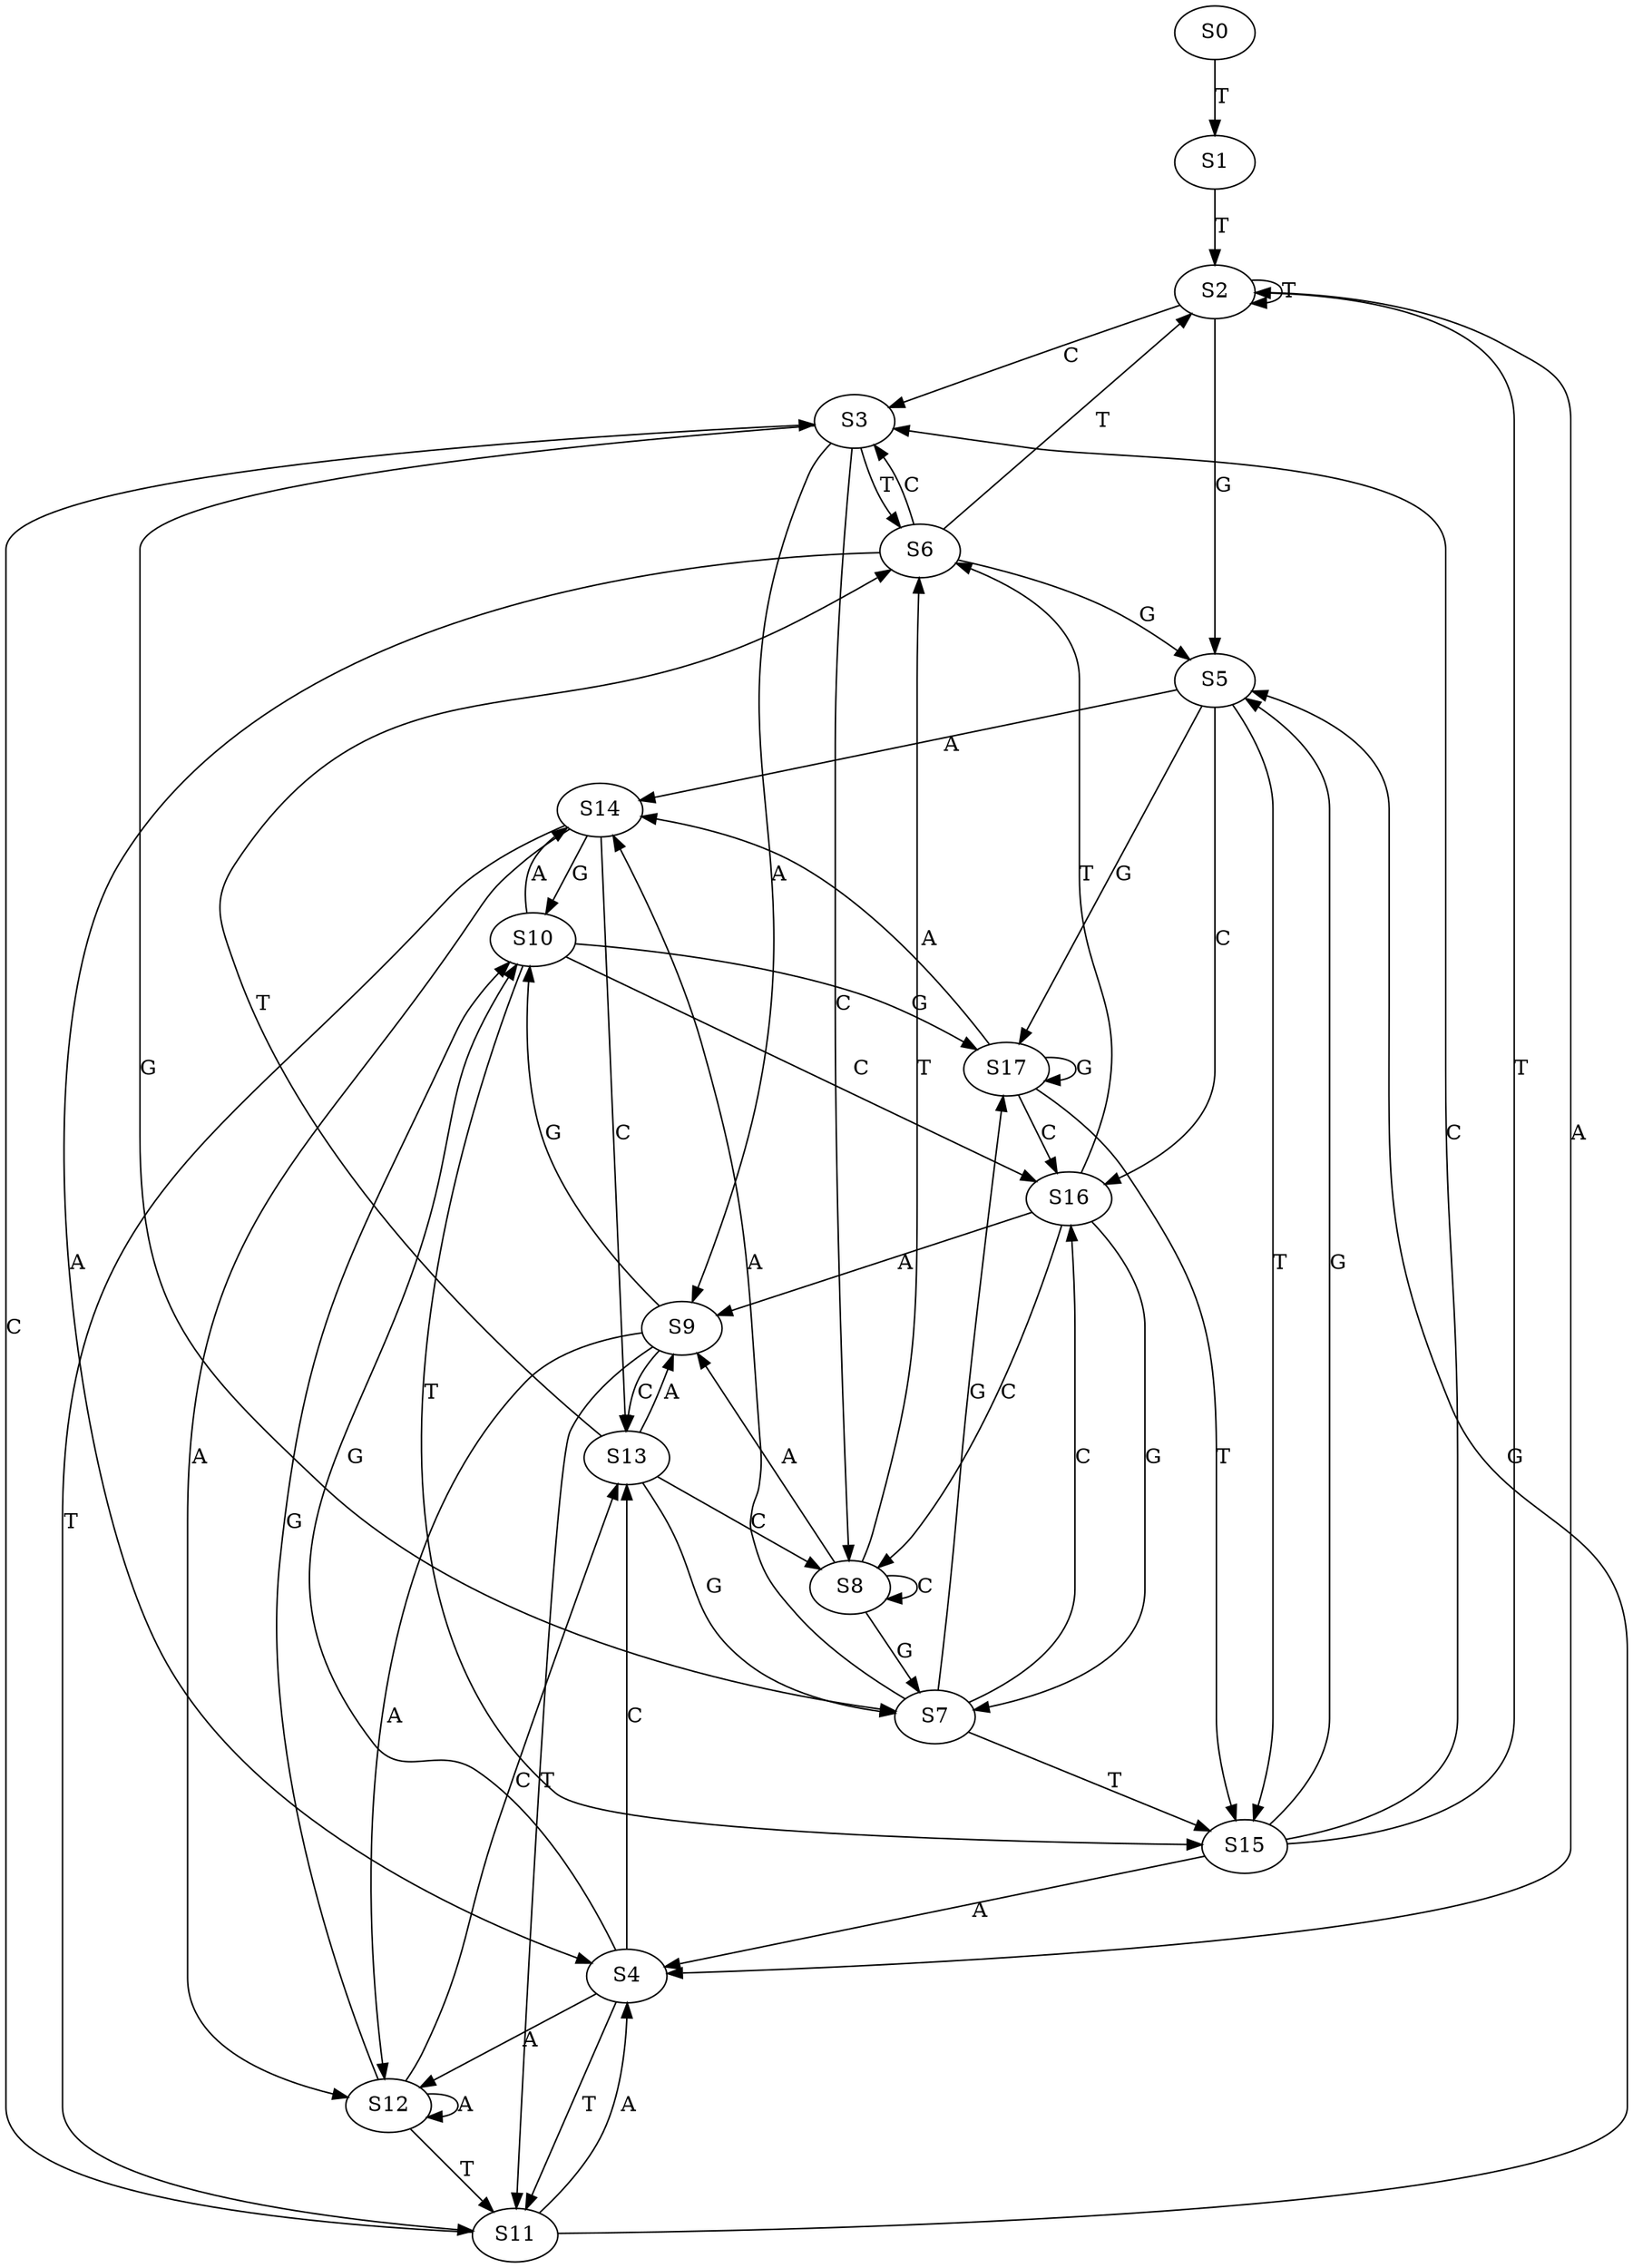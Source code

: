 strict digraph  {
	S0 -> S1 [ label = T ];
	S1 -> S2 [ label = T ];
	S2 -> S3 [ label = C ];
	S2 -> S4 [ label = A ];
	S2 -> S5 [ label = G ];
	S2 -> S2 [ label = T ];
	S3 -> S6 [ label = T ];
	S3 -> S7 [ label = G ];
	S3 -> S8 [ label = C ];
	S3 -> S9 [ label = A ];
	S4 -> S10 [ label = G ];
	S4 -> S11 [ label = T ];
	S4 -> S12 [ label = A ];
	S4 -> S13 [ label = C ];
	S5 -> S14 [ label = A ];
	S5 -> S15 [ label = T ];
	S5 -> S16 [ label = C ];
	S5 -> S17 [ label = G ];
	S6 -> S5 [ label = G ];
	S6 -> S3 [ label = C ];
	S6 -> S4 [ label = A ];
	S6 -> S2 [ label = T ];
	S7 -> S17 [ label = G ];
	S7 -> S15 [ label = T ];
	S7 -> S14 [ label = A ];
	S7 -> S16 [ label = C ];
	S8 -> S7 [ label = G ];
	S8 -> S8 [ label = C ];
	S8 -> S9 [ label = A ];
	S8 -> S6 [ label = T ];
	S9 -> S10 [ label = G ];
	S9 -> S11 [ label = T ];
	S9 -> S13 [ label = C ];
	S9 -> S12 [ label = A ];
	S10 -> S15 [ label = T ];
	S10 -> S17 [ label = G ];
	S10 -> S14 [ label = A ];
	S10 -> S16 [ label = C ];
	S11 -> S4 [ label = A ];
	S11 -> S3 [ label = C ];
	S11 -> S5 [ label = G ];
	S12 -> S11 [ label = T ];
	S12 -> S13 [ label = C ];
	S12 -> S10 [ label = G ];
	S12 -> S12 [ label = A ];
	S13 -> S9 [ label = A ];
	S13 -> S6 [ label = T ];
	S13 -> S8 [ label = C ];
	S13 -> S7 [ label = G ];
	S14 -> S10 [ label = G ];
	S14 -> S12 [ label = A ];
	S14 -> S13 [ label = C ];
	S14 -> S11 [ label = T ];
	S15 -> S4 [ label = A ];
	S15 -> S3 [ label = C ];
	S15 -> S5 [ label = G ];
	S15 -> S2 [ label = T ];
	S16 -> S8 [ label = C ];
	S16 -> S6 [ label = T ];
	S16 -> S7 [ label = G ];
	S16 -> S9 [ label = A ];
	S17 -> S14 [ label = A ];
	S17 -> S15 [ label = T ];
	S17 -> S17 [ label = G ];
	S17 -> S16 [ label = C ];
}
